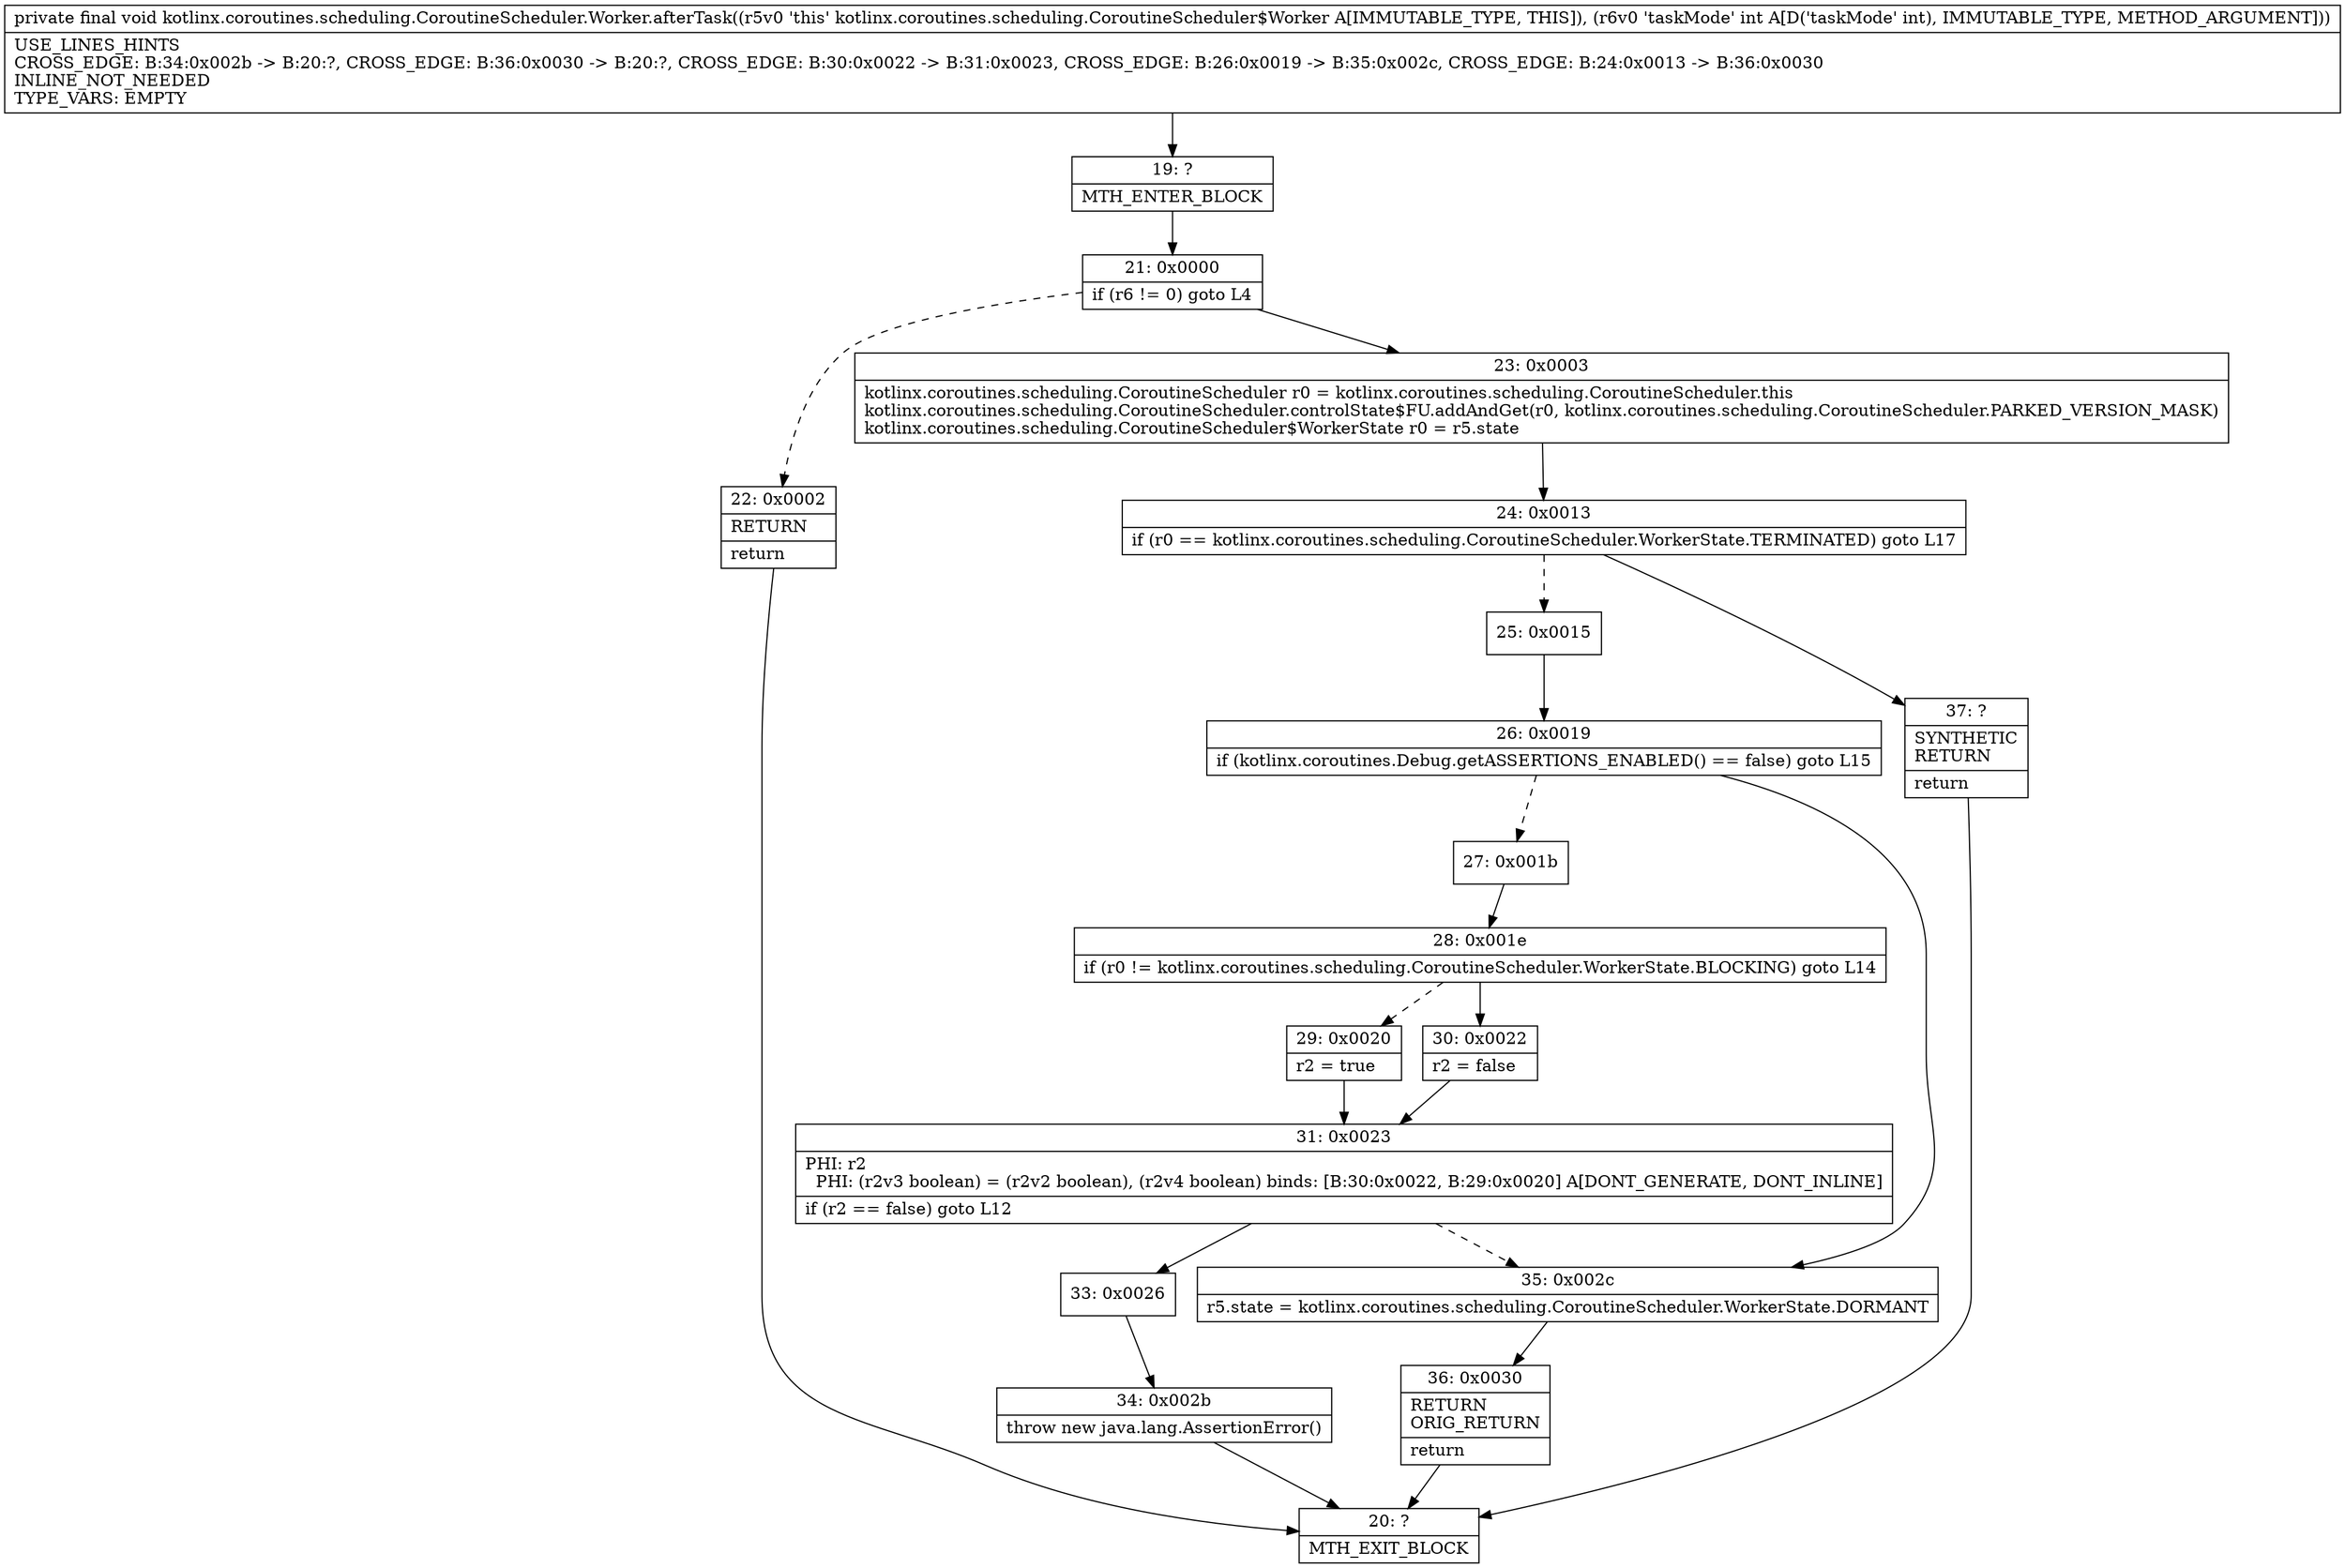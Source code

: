 digraph "CFG forkotlinx.coroutines.scheduling.CoroutineScheduler.Worker.afterTask(I)V" {
Node_19 [shape=record,label="{19\:\ ?|MTH_ENTER_BLOCK\l}"];
Node_21 [shape=record,label="{21\:\ 0x0000|if (r6 != 0) goto L4\l}"];
Node_22 [shape=record,label="{22\:\ 0x0002|RETURN\l|return\l}"];
Node_20 [shape=record,label="{20\:\ ?|MTH_EXIT_BLOCK\l}"];
Node_23 [shape=record,label="{23\:\ 0x0003|kotlinx.coroutines.scheduling.CoroutineScheduler r0 = kotlinx.coroutines.scheduling.CoroutineScheduler.this\lkotlinx.coroutines.scheduling.CoroutineScheduler.controlState$FU.addAndGet(r0, kotlinx.coroutines.scheduling.CoroutineScheduler.PARKED_VERSION_MASK)\lkotlinx.coroutines.scheduling.CoroutineScheduler$WorkerState r0 = r5.state\l}"];
Node_24 [shape=record,label="{24\:\ 0x0013|if (r0 == kotlinx.coroutines.scheduling.CoroutineScheduler.WorkerState.TERMINATED) goto L17\l}"];
Node_25 [shape=record,label="{25\:\ 0x0015}"];
Node_26 [shape=record,label="{26\:\ 0x0019|if (kotlinx.coroutines.Debug.getASSERTIONS_ENABLED() == false) goto L15\l}"];
Node_27 [shape=record,label="{27\:\ 0x001b}"];
Node_28 [shape=record,label="{28\:\ 0x001e|if (r0 != kotlinx.coroutines.scheduling.CoroutineScheduler.WorkerState.BLOCKING) goto L14\l}"];
Node_29 [shape=record,label="{29\:\ 0x0020|r2 = true\l}"];
Node_31 [shape=record,label="{31\:\ 0x0023|PHI: r2 \l  PHI: (r2v3 boolean) = (r2v2 boolean), (r2v4 boolean) binds: [B:30:0x0022, B:29:0x0020] A[DONT_GENERATE, DONT_INLINE]\l|if (r2 == false) goto L12\l}"];
Node_33 [shape=record,label="{33\:\ 0x0026}"];
Node_34 [shape=record,label="{34\:\ 0x002b|throw new java.lang.AssertionError()\l}"];
Node_30 [shape=record,label="{30\:\ 0x0022|r2 = false\l}"];
Node_35 [shape=record,label="{35\:\ 0x002c|r5.state = kotlinx.coroutines.scheduling.CoroutineScheduler.WorkerState.DORMANT\l}"];
Node_36 [shape=record,label="{36\:\ 0x0030|RETURN\lORIG_RETURN\l|return\l}"];
Node_37 [shape=record,label="{37\:\ ?|SYNTHETIC\lRETURN\l|return\l}"];
MethodNode[shape=record,label="{private final void kotlinx.coroutines.scheduling.CoroutineScheduler.Worker.afterTask((r5v0 'this' kotlinx.coroutines.scheduling.CoroutineScheduler$Worker A[IMMUTABLE_TYPE, THIS]), (r6v0 'taskMode' int A[D('taskMode' int), IMMUTABLE_TYPE, METHOD_ARGUMENT]))  | USE_LINES_HINTS\lCROSS_EDGE: B:34:0x002b \-\> B:20:?, CROSS_EDGE: B:36:0x0030 \-\> B:20:?, CROSS_EDGE: B:30:0x0022 \-\> B:31:0x0023, CROSS_EDGE: B:26:0x0019 \-\> B:35:0x002c, CROSS_EDGE: B:24:0x0013 \-\> B:36:0x0030\lINLINE_NOT_NEEDED\lTYPE_VARS: EMPTY\l}"];
MethodNode -> Node_19;Node_19 -> Node_21;
Node_21 -> Node_22[style=dashed];
Node_21 -> Node_23;
Node_22 -> Node_20;
Node_23 -> Node_24;
Node_24 -> Node_25[style=dashed];
Node_24 -> Node_37;
Node_25 -> Node_26;
Node_26 -> Node_27[style=dashed];
Node_26 -> Node_35;
Node_27 -> Node_28;
Node_28 -> Node_29[style=dashed];
Node_28 -> Node_30;
Node_29 -> Node_31;
Node_31 -> Node_33;
Node_31 -> Node_35[style=dashed];
Node_33 -> Node_34;
Node_34 -> Node_20;
Node_30 -> Node_31;
Node_35 -> Node_36;
Node_36 -> Node_20;
Node_37 -> Node_20;
}

